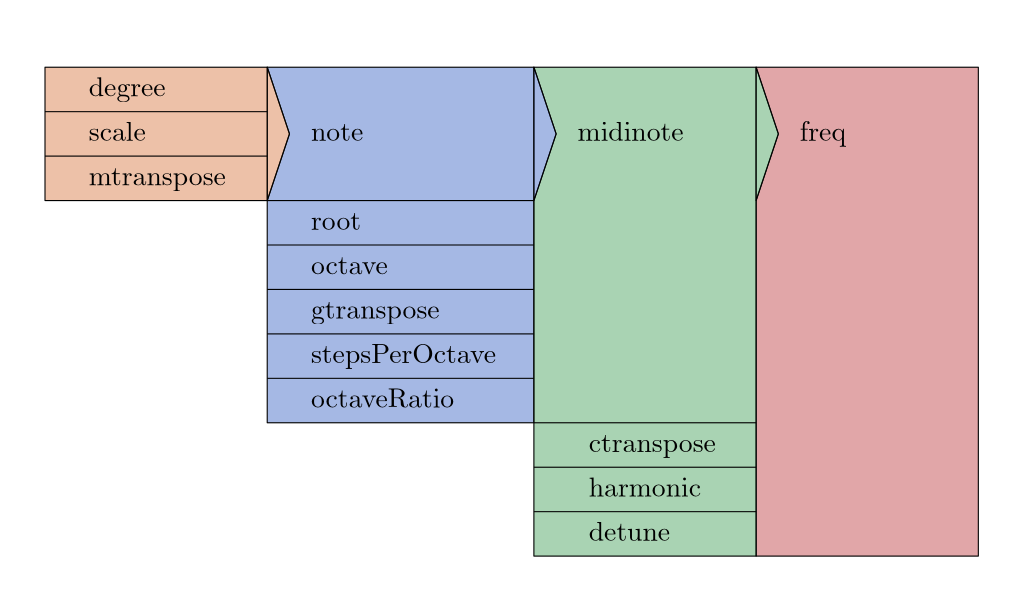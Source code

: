 <?xml version="1.0"?>
<!DOCTYPE ipe SYSTEM "ipe.dtd">
<ipe version="70218" creator="Ipe 7.2.24">
<info created="D:20230211160516" modified="D:20230702001602"/>
<ipestyle name="basic">
<symbol name="arrow/arc(spx)">
<path stroke="sym-stroke" fill="sym-stroke" pen="sym-pen">
0 0 m
-1 0.333 l
-1 -0.333 l
h
</path>
</symbol>
<symbol name="arrow/farc(spx)">
<path stroke="sym-stroke" fill="white" pen="sym-pen">
0 0 m
-1 0.333 l
-1 -0.333 l
h
</path>
</symbol>
<symbol name="arrow/ptarc(spx)">
<path stroke="sym-stroke" fill="sym-stroke" pen="sym-pen">
0 0 m
-1 0.333 l
-0.8 0 l
-1 -0.333 l
h
</path>
</symbol>
<symbol name="arrow/fptarc(spx)">
<path stroke="sym-stroke" fill="white" pen="sym-pen">
0 0 m
-1 0.333 l
-0.8 0 l
-1 -0.333 l
h
</path>
</symbol>
<symbol name="mark/circle(sx)" transformations="translations">
<path fill="sym-stroke">
0.6 0 0 0.6 0 0 e
0.4 0 0 0.4 0 0 e
</path>
</symbol>
<symbol name="mark/disk(sx)" transformations="translations">
<path fill="sym-stroke">
0.6 0 0 0.6 0 0 e
</path>
</symbol>
<symbol name="mark/fdisk(sfx)" transformations="translations">
<group>
<path fill="sym-fill">
0.5 0 0 0.5 0 0 e
</path>
<path fill="sym-stroke" fillrule="eofill">
0.6 0 0 0.6 0 0 e
0.4 0 0 0.4 0 0 e
</path>
</group>
</symbol>
<symbol name="mark/box(sx)" transformations="translations">
<path fill="sym-stroke" fillrule="eofill">
-0.6 -0.6 m
0.6 -0.6 l
0.6 0.6 l
-0.6 0.6 l
h
-0.4 -0.4 m
0.4 -0.4 l
0.4 0.4 l
-0.4 0.4 l
h
</path>
</symbol>
<symbol name="mark/square(sx)" transformations="translations">
<path fill="sym-stroke">
-0.6 -0.6 m
0.6 -0.6 l
0.6 0.6 l
-0.6 0.6 l
h
</path>
</symbol>
<symbol name="mark/fsquare(sfx)" transformations="translations">
<group>
<path fill="sym-fill">
-0.5 -0.5 m
0.5 -0.5 l
0.5 0.5 l
-0.5 0.5 l
h
</path>
<path fill="sym-stroke" fillrule="eofill">
-0.6 -0.6 m
0.6 -0.6 l
0.6 0.6 l
-0.6 0.6 l
h
-0.4 -0.4 m
0.4 -0.4 l
0.4 0.4 l
-0.4 0.4 l
h
</path>
</group>
</symbol>
<symbol name="mark/cross(sx)" transformations="translations">
<group>
<path fill="sym-stroke">
-0.43 -0.57 m
0.57 0.43 l
0.43 0.57 l
-0.57 -0.43 l
h
</path>
<path fill="sym-stroke">
-0.43 0.57 m
0.57 -0.43 l
0.43 -0.57 l
-0.57 0.43 l
h
</path>
</group>
</symbol>
<symbol name="arrow/fnormal(spx)">
<path stroke="sym-stroke" fill="white" pen="sym-pen">
0 0 m
-1 0.333 l
-1 -0.333 l
h
</path>
</symbol>
<symbol name="arrow/pointed(spx)">
<path stroke="sym-stroke" fill="sym-stroke" pen="sym-pen">
0 0 m
-1 0.333 l
-0.8 0 l
-1 -0.333 l
h
</path>
</symbol>
<symbol name="arrow/fpointed(spx)">
<path stroke="sym-stroke" fill="white" pen="sym-pen">
0 0 m
-1 0.333 l
-0.8 0 l
-1 -0.333 l
h
</path>
</symbol>
<symbol name="arrow/linear(spx)">
<path stroke="sym-stroke" pen="sym-pen">
-1 0.333 m
0 0 l
-1 -0.333 l
</path>
</symbol>
<symbol name="arrow/fdouble(spx)">
<path stroke="sym-stroke" fill="white" pen="sym-pen">
0 0 m
-1 0.333 l
-1 -0.333 l
h
-1 0 m
-2 0.333 l
-2 -0.333 l
h
</path>
</symbol>
<symbol name="arrow/double(spx)">
<path stroke="sym-stroke" fill="sym-stroke" pen="sym-pen">
0 0 m
-1 0.333 l
-1 -0.333 l
h
-1 0 m
-2 0.333 l
-2 -0.333 l
h
</path>
</symbol>
<anglesize name="22.5 deg" value="22.5"/>
<anglesize name="30 deg" value="30"/>
<anglesize name="45 deg" value="45"/>
<anglesize name="60 deg" value="60"/>
<anglesize name="90 deg" value="90"/>
<arrowsize name="large" value="10"/>
<arrowsize name="small" value="5"/>
<arrowsize name="tiny" value="3"/>
<color name="blue" value="0 0 1"/>
<color name="brown" value="0.647 0.165 0.165"/>
<color name="darkblue" value="0 0 0.545"/>
<color name="darkcyan" value="0 0.545 0.545"/>
<color name="darkgray" value="0.663"/>
<color name="darkgreen" value="0 0.392 0"/>
<color name="darkmagenta" value="0.545 0 0.545"/>
<color name="darkorange" value="1 0.549 0"/>
<color name="darkred" value="0.545 0 0"/>
<color name="gold" value="1 0.843 0"/>
<color name="gray" value="0.745"/>
<color name="green" value="0 1 0"/>
<color name="lightblue" value="0.678 0.847 0.902"/>
<color name="lightcyan" value="0.878 1 1"/>
<color name="lightgray" value="0.827"/>
<color name="lightgreen" value="0.565 0.933 0.565"/>
<color name="lightyellow" value="1 1 0.878"/>
<color name="navy" value="0 0 0.502"/>
<color name="orange" value="1 0.647 0"/>
<color name="pink" value="1 0.753 0.796"/>
<color name="purple" value="0.627 0.125 0.941"/>
<color name="red" value="1 0 0"/>
<color name="sbblue" value="0.298 0.447 0.79"/>
<color name="sbgreen" value="0.333 0.658 0.407"/>
<color name="sborange" value="0.866 0.517 0.321"/>
<color name="sbpurple" value="0.505 0.447 0.698"/>
<color name="sbred" value="0.768 0.305 0.321"/>
<color name="seagreen" value="0.18 0.545 0.341"/>
<color name="turquoise" value="0.251 0.878 0.816"/>
<color name="verydarkgray" value="0.4"/>
<color name="violet" value="0.933 0.51 0.933"/>
<color name="yellow" value="1 1 0"/>
<dashstyle name="dash dot dotted" value="[4 2 1 2 1 2] 0"/>
<dashstyle name="dash dotted" value="[4 2 1 2] 0"/>
<dashstyle name="dashed" value="[4] 0"/>
<dashstyle name="dotted" value="[1 3] 0"/>
<gridsize name="10 pts (~3.5 mm)" value="10"/>
<gridsize name="14 pts (~5 mm)" value="14"/>
<gridsize name="16 pts (~6 mm)" value="16"/>
<gridsize name="20 pts (~7 mm)" value="20"/>
<gridsize name="28 pts (~10 mm)" value="28"/>
<gridsize name="32 pts (~12 mm)" value="32"/>
<gridsize name="4 pts" value="4"/>
<gridsize name="56 pts (~20 mm)" value="56"/>
<gridsize name="8 pts (~3 mm)" value="8"/>
<opacity name="10%" value="0.1"/>
<opacity name="30%" value="0.3"/>
<opacity name="50%" value="0.5"/>
<opacity name="75%" value="0.75"/>
<pen name="fat" value="1.2"/>
<pen name="heavier" value="0.8"/>
<pen name="ultrafat" value="2"/>
<symbolsize name="large" value="5"/>
<symbolsize name="small" value="2"/>
<symbolsize name="tiny" value="1.1"/>
<textsize name="Huge" value="\Huge"/>
<textsize name="LARGE" value="\LARGE"/>
<textsize name="Large" value="\Large"/>
<textsize name="footnote" value="\footnotesize"/>
<textsize name="huge" value="\huge"/>
<textsize name="large" value="\large"/>
<textsize name="small" value="\small"/>
<textsize name="tiny" value="\tiny"/>
<textstyle name="center" begin="\begin{center}" end="\end{center}"/>
<textstyle name="item" begin="\begin{itemize}\item{}" end="\end{itemize}"/>
<textstyle name="itemize" begin="\begin{itemize}" end="\end{itemize}"/>
<tiling name="falling" angle="-60" step="4" width="1"/>
<tiling name="rising" angle="30" step="4" width="1"/>
</ipestyle>
<page>
<layer name="alpha"/>
<view layers="alpha" active="alpha"/>
<path layer="alpha" fill="white">
16 800 m
16 592 l
384 592 l
384 800 l
h
</path>
<path stroke="black" fill="sbblue" opacity="50%" stroke-opacity="opaque">
112 784 m
120 760 l
112 736 l
112 656 l
208 656 l
208 784 l
h
</path>
<path stroke="black" fill="sbred" opacity="50%" stroke-opacity="opaque">
288 784 m
296 760 l
288 736 l
288 608 l
368 608 l
368 784 l
h
</path>
<path stroke="black" fill="sbgreen" opacity="50%" stroke-opacity="opaque">
208 784 m
216 760 l
208 736 l
208 608 l
288 608 l
288 784 l
288 784 l
252 784 l
h
</path>
<path stroke="black" fill="sborange" opacity="50%" stroke-opacity="opaque">
112 784 m
112 736 l
120 760 l
h
</path>
<path stroke="black" fill="sborange" opacity="50%" stroke-opacity="opaque">
32 784 m
32 736 l
112 736 l
112 784 l
h
</path>
<text matrix="1 0 0 1 -0.257341 5.50473" transformations="translations" pos="48 768" stroke="black" type="label" width="27.702" height="6.926" depth="1.93" valign="baseline">degree</text>
<text matrix="1 0 0 1 -0.257341 -10.4953" transformations="translations" pos="48 768" stroke="black" type="label" width="20.534" height="6.918" depth="0" valign="baseline">scale</text>
<text matrix="1 0 0 1 -0.257341 -26.4953" transformations="translations" pos="48 768" stroke="black" type="label" width="49.398" height="6.135" depth="1.93" valign="baseline">mtranspose</text>
<path stroke="black">
32 752 m
112 752 l
</path>
<path stroke="black">
32 768 m
112 768 l
</path>
<text matrix="1 0 0 1 79.7427 -10.4953" transformations="translations" pos="48 768" stroke="black" type="label" width="18.818" height="6.128" depth="0" valign="baseline">note</text>
<text matrix="1 0 0 1 79.7427 -42.4953" transformations="translations" pos="48 768" stroke="black" type="label" width="18.016" height="6.128" depth="0" valign="baseline">root</text>
<text matrix="1 0 0 1 79.7427 -58.4953" transformations="translations" pos="48 768" stroke="black" type="label" width="27.674" height="6.128" depth="0" valign="baseline">octave</text>
<text matrix="1 0 0 1 79.7427 -74.4953" transformations="translations" pos="48 768" stroke="black" type="label" width="46.354" height="6.135" depth="1.93" valign="baseline">gtranspose</text>
<text matrix="1 0 0 1 79.7427 -90.4953" transformations="translations" pos="48 768" stroke="black" type="label" width="66.694" height="6.815" depth="1.93" valign="baseline">stepsPerOctave</text>
<text matrix="1 0 0 1 79.7427 -106.495" transformations="translations" pos="48 768" stroke="black" type="label" width="51.612" height="6.808" depth="0" valign="baseline">octaveRatio</text>
<path stroke="black">
112 736 m
208 736 l
</path>
<path stroke="black">
112 720 m
208 720 l
</path>
<path stroke="black">
112 704 m
208 704 l
</path>
<path stroke="black">
112 688 m
208 688 l
</path>
<path stroke="black">
112 672 m
208 672 l
</path>
<text matrix="1 0 0 1 179.743 -122.495" transformations="translations" pos="48 768" stroke="black" type="label" width="45.801" height="6.135" depth="1.93" valign="baseline">ctranspose</text>
<text matrix="1 0 0 1 179.743 -138.495" transformations="translations" pos="48 768" stroke="black" type="label" width="40.432" height="6.918" depth="0" valign="baseline">harmonic</text>
<text matrix="1 0 0 1 179.743 -154.495" transformations="translations" pos="48 768" stroke="black" type="label" width="29.334" height="6.918" depth="0" valign="baseline">detune</text>
<text matrix="1 0 0 1 175.743 -10.495" transformations="translations" pos="48 768" stroke="black" type="label" width="38.19" height="6.918" depth="0" valign="baseline">midinote</text>
<path stroke="black">
208 656 m
288 656 l
</path>
<path stroke="black">
208 640 m
288 640 l
</path>
<path stroke="black">
208 624 m
288 624 l
</path>
<text matrix="1 0 0 1 255.743 -10.495" transformations="translations" pos="48 768" stroke="black" type="label" width="16.632" height="6.926" depth="1.93" valign="baseline">freq</text>
<path stroke="black">
80 804 m
80 804 l
80 804 l
80 804 l
h
</path>
<path stroke="black">
144 808 m
144 808 l
144 808 l
144 808 l
h
</path>
<path matrix="1 0 0 1 96 0" stroke="black" fill="sbblue" opacity="50%" stroke-opacity="opaque">
112 784 m
112 736 l
120 760 l
h
</path>
<path matrix="1 0 0 1 176 0" stroke="black" fill="sbgreen" opacity="50%" stroke-opacity="opaque">
112 784 m
112 736 l
120 760 l
h
</path>
</page>
</ipe>
